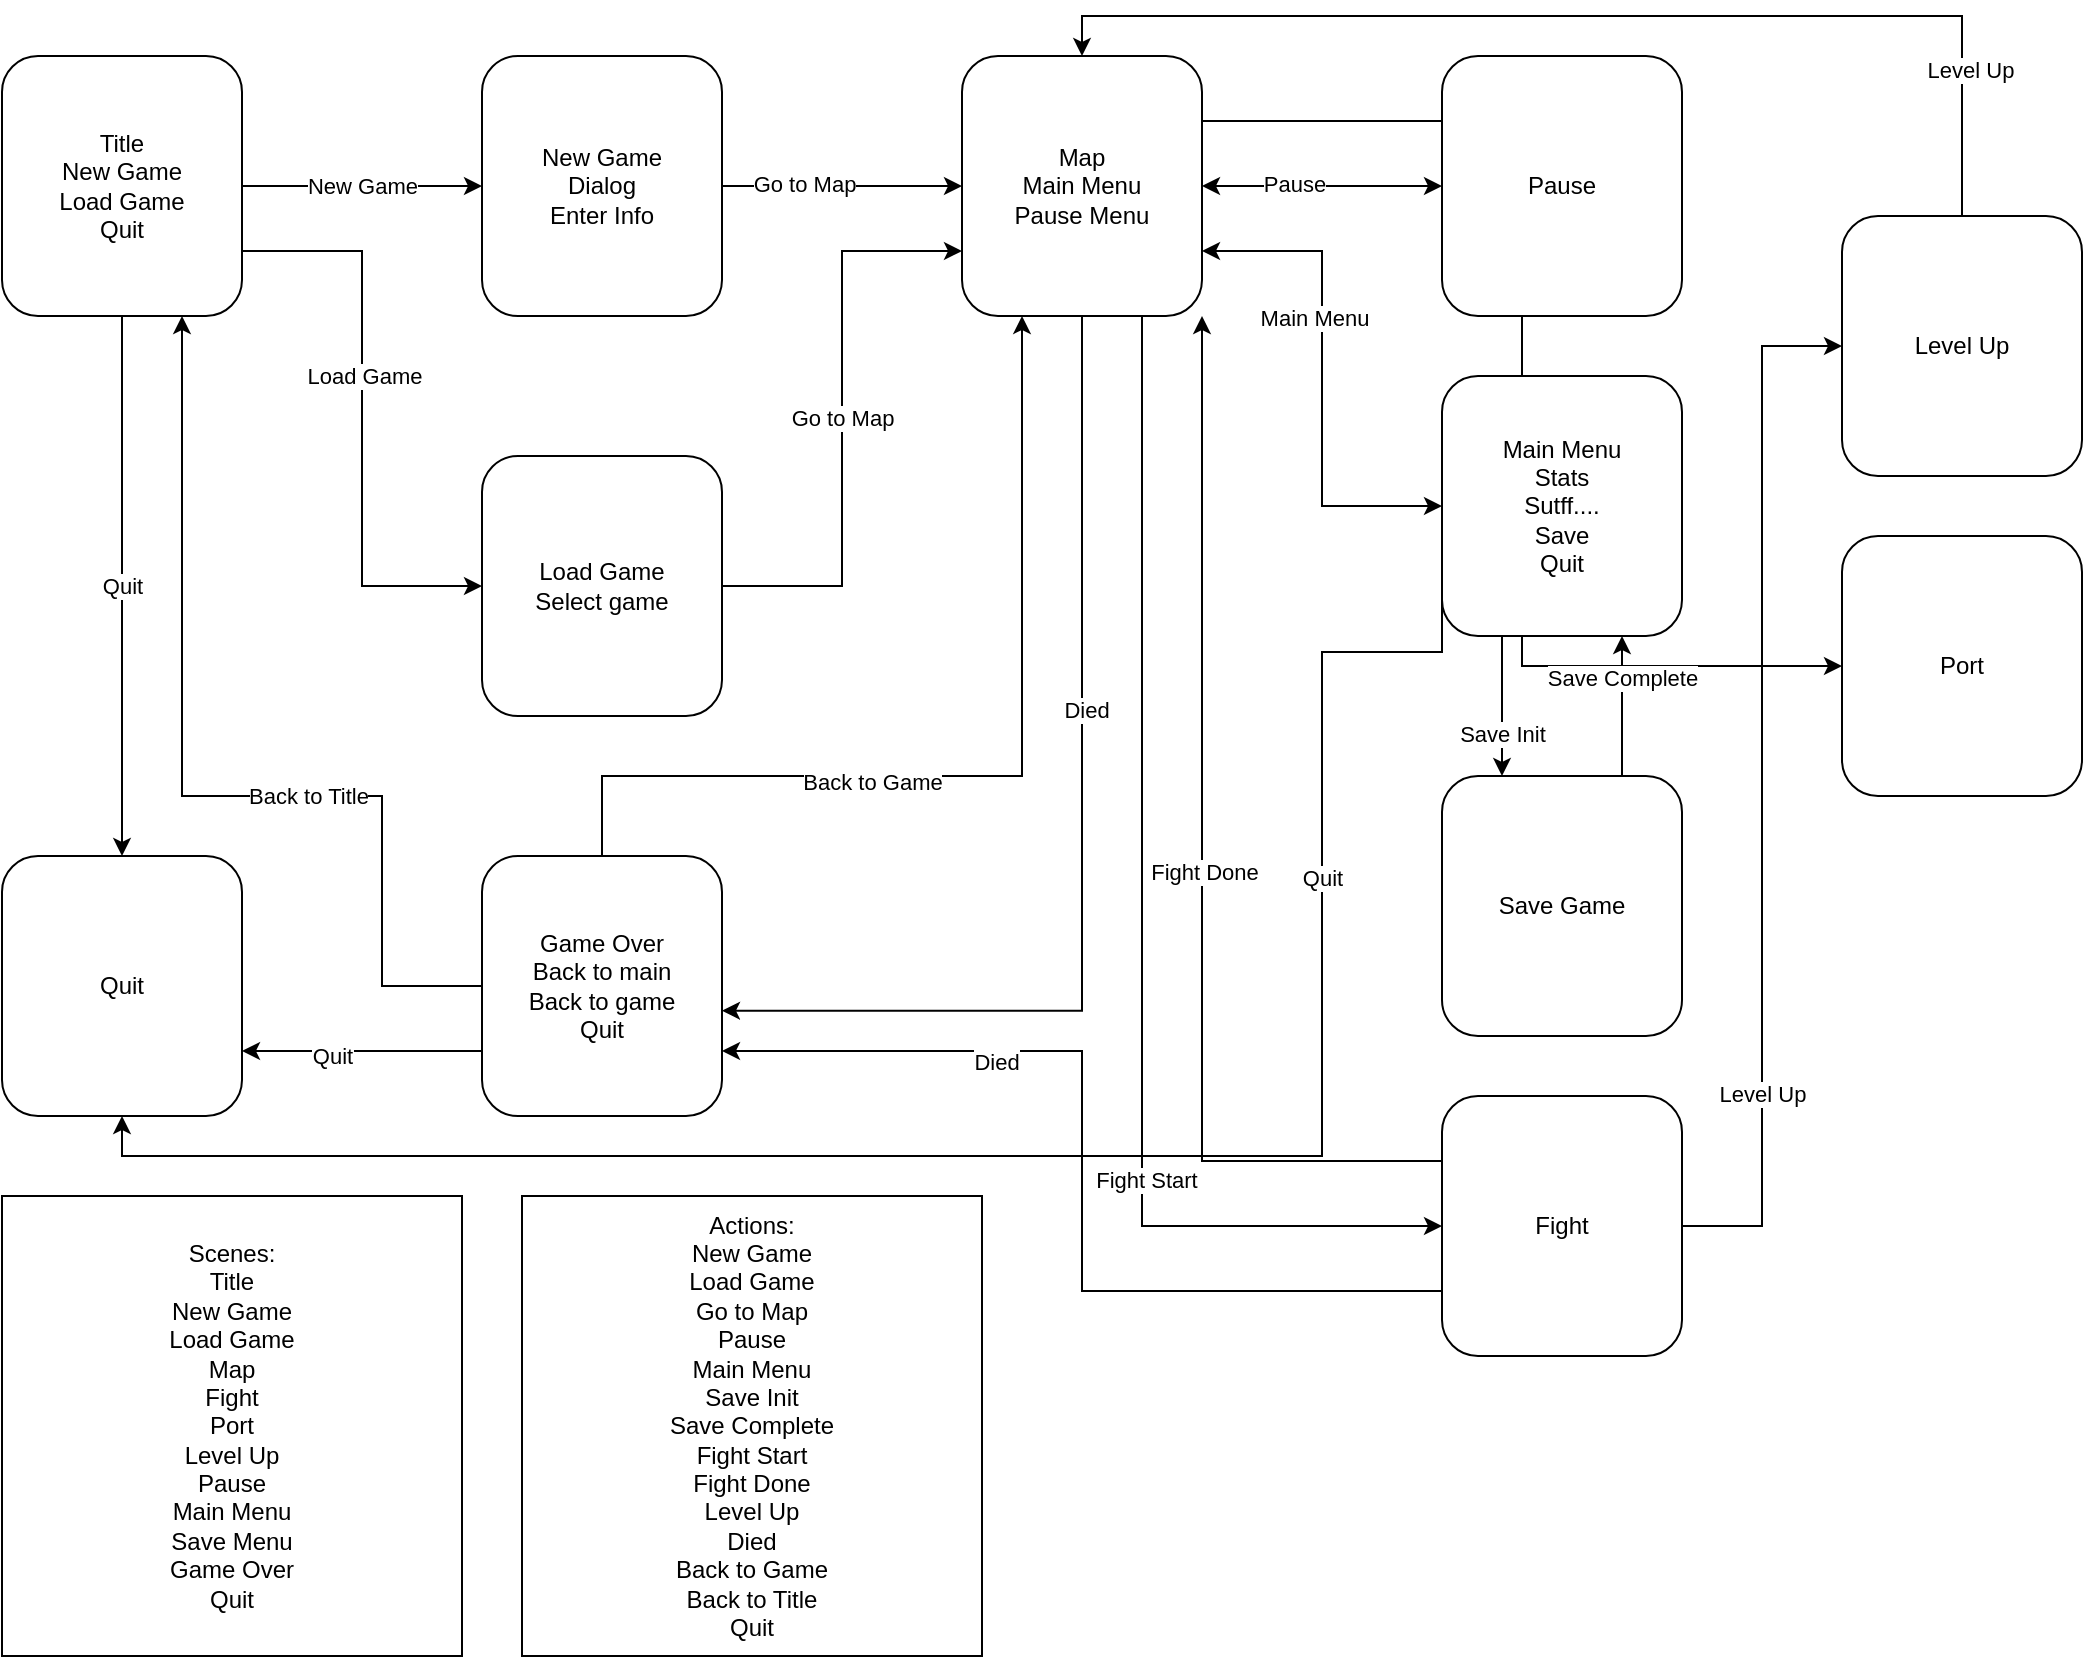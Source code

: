<mxfile version="20.8.23" type="device"><diagram name="Page-1" id="CqRG_J1EWZlOdR2dMBXm"><mxGraphModel dx="2049" dy="1040" grid="1" gridSize="10" guides="1" tooltips="1" connect="1" arrows="1" fold="1" page="1" pageScale="1" pageWidth="1100" pageHeight="850" math="0" shadow="0"><root><mxCell id="0"/><mxCell id="1" parent="0"/><mxCell id="HHpeS6tAM_LI7HPzgaq3-6" value="New Game" style="edgeStyle=orthogonalEdgeStyle;rounded=0;orthogonalLoop=1;jettySize=auto;html=1;exitX=1;exitY=0.5;exitDx=0;exitDy=0;entryX=0;entryY=0.5;entryDx=0;entryDy=0;" edge="1" parent="1" source="HHpeS6tAM_LI7HPzgaq3-2" target="HHpeS6tAM_LI7HPzgaq3-3"><mxGeometry relative="1" as="geometry"/></mxCell><mxCell id="HHpeS6tAM_LI7HPzgaq3-12" style="edgeStyle=orthogonalEdgeStyle;rounded=0;orthogonalLoop=1;jettySize=auto;html=1;exitX=1;exitY=0.75;exitDx=0;exitDy=0;entryX=0;entryY=0.5;entryDx=0;entryDy=0;" edge="1" parent="1" source="HHpeS6tAM_LI7HPzgaq3-2" target="HHpeS6tAM_LI7HPzgaq3-4"><mxGeometry relative="1" as="geometry"/></mxCell><mxCell id="HHpeS6tAM_LI7HPzgaq3-24" value="Load Game" style="edgeLabel;html=1;align=center;verticalAlign=middle;resizable=0;points=[];" vertex="1" connectable="0" parent="HHpeS6tAM_LI7HPzgaq3-12"><mxGeometry x="-0.149" y="1" relative="1" as="geometry"><mxPoint as="offset"/></mxGeometry></mxCell><mxCell id="HHpeS6tAM_LI7HPzgaq3-28" value="Quit" style="edgeStyle=orthogonalEdgeStyle;rounded=0;orthogonalLoop=1;jettySize=auto;html=1;exitX=0.5;exitY=1;exitDx=0;exitDy=0;startArrow=none;startFill=0;endArrow=classic;endFill=1;" edge="1" parent="1" source="HHpeS6tAM_LI7HPzgaq3-2" target="HHpeS6tAM_LI7HPzgaq3-27"><mxGeometry relative="1" as="geometry"/></mxCell><mxCell id="HHpeS6tAM_LI7HPzgaq3-2" value="Title&lt;br&gt;New Game&lt;br&gt;Load Game&lt;br&gt;Quit" style="rounded=1;whiteSpace=wrap;html=1;" vertex="1" parent="1"><mxGeometry x="40" y="40" width="120" height="130" as="geometry"/></mxCell><mxCell id="HHpeS6tAM_LI7HPzgaq3-10" style="edgeStyle=orthogonalEdgeStyle;rounded=0;orthogonalLoop=1;jettySize=auto;html=1;exitX=1;exitY=0.5;exitDx=0;exitDy=0;entryX=0;entryY=0.5;entryDx=0;entryDy=0;" edge="1" parent="1" source="HHpeS6tAM_LI7HPzgaq3-3" target="HHpeS6tAM_LI7HPzgaq3-5"><mxGeometry relative="1" as="geometry"/></mxCell><mxCell id="HHpeS6tAM_LI7HPzgaq3-25" value="Go to Map" style="edgeLabel;html=1;align=center;verticalAlign=middle;resizable=0;points=[];" vertex="1" connectable="0" parent="HHpeS6tAM_LI7HPzgaq3-10"><mxGeometry x="-0.313" y="1" relative="1" as="geometry"><mxPoint as="offset"/></mxGeometry></mxCell><mxCell id="HHpeS6tAM_LI7HPzgaq3-3" value="New Game&lt;br&gt;Dialog&lt;br&gt;Enter Info" style="rounded=1;whiteSpace=wrap;html=1;" vertex="1" parent="1"><mxGeometry x="280" y="40" width="120" height="130" as="geometry"/></mxCell><mxCell id="HHpeS6tAM_LI7HPzgaq3-11" value="Go to Map" style="edgeStyle=orthogonalEdgeStyle;rounded=0;orthogonalLoop=1;jettySize=auto;html=1;exitX=1;exitY=0.5;exitDx=0;exitDy=0;entryX=0;entryY=0.75;entryDx=0;entryDy=0;" edge="1" parent="1" source="HHpeS6tAM_LI7HPzgaq3-4" target="HHpeS6tAM_LI7HPzgaq3-5"><mxGeometry relative="1" as="geometry"/></mxCell><mxCell id="HHpeS6tAM_LI7HPzgaq3-4" value="Load Game&lt;br&gt;Select game" style="rounded=1;whiteSpace=wrap;html=1;" vertex="1" parent="1"><mxGeometry x="280" y="240" width="120" height="130" as="geometry"/></mxCell><mxCell id="HHpeS6tAM_LI7HPzgaq3-15" style="edgeStyle=orthogonalEdgeStyle;rounded=0;orthogonalLoop=1;jettySize=auto;html=1;exitX=1;exitY=0.5;exitDx=0;exitDy=0;entryX=0;entryY=0.5;entryDx=0;entryDy=0;startArrow=classic;startFill=1;" edge="1" parent="1" source="HHpeS6tAM_LI7HPzgaq3-5" target="HHpeS6tAM_LI7HPzgaq3-13"><mxGeometry relative="1" as="geometry"/></mxCell><mxCell id="HHpeS6tAM_LI7HPzgaq3-17" value="Pause" style="edgeLabel;html=1;align=center;verticalAlign=middle;resizable=0;points=[];" vertex="1" connectable="0" parent="HHpeS6tAM_LI7HPzgaq3-15"><mxGeometry x="-0.234" y="1" relative="1" as="geometry"><mxPoint as="offset"/></mxGeometry></mxCell><mxCell id="HHpeS6tAM_LI7HPzgaq3-16" style="edgeStyle=orthogonalEdgeStyle;rounded=0;orthogonalLoop=1;jettySize=auto;html=1;exitX=1;exitY=0.75;exitDx=0;exitDy=0;entryX=0;entryY=0.5;entryDx=0;entryDy=0;startArrow=classic;startFill=1;" edge="1" parent="1" source="HHpeS6tAM_LI7HPzgaq3-5" target="HHpeS6tAM_LI7HPzgaq3-14"><mxGeometry relative="1" as="geometry"/></mxCell><mxCell id="HHpeS6tAM_LI7HPzgaq3-18" value="Main Menu" style="edgeLabel;html=1;align=center;verticalAlign=middle;resizable=0;points=[];" vertex="1" connectable="0" parent="HHpeS6tAM_LI7HPzgaq3-16"><mxGeometry x="-0.247" y="-4" relative="1" as="geometry"><mxPoint as="offset"/></mxGeometry></mxCell><mxCell id="HHpeS6tAM_LI7HPzgaq3-29" style="edgeStyle=orthogonalEdgeStyle;rounded=0;orthogonalLoop=1;jettySize=auto;html=1;exitX=0.5;exitY=1;exitDx=0;exitDy=0;entryX=1;entryY=0.595;entryDx=0;entryDy=0;entryPerimeter=0;startArrow=none;startFill=0;endArrow=classic;endFill=1;" edge="1" parent="1" source="HHpeS6tAM_LI7HPzgaq3-5" target="HHpeS6tAM_LI7HPzgaq3-26"><mxGeometry relative="1" as="geometry"/></mxCell><mxCell id="HHpeS6tAM_LI7HPzgaq3-30" value="Died" style="edgeLabel;html=1;align=center;verticalAlign=middle;resizable=0;points=[];" vertex="1" connectable="0" parent="HHpeS6tAM_LI7HPzgaq3-29"><mxGeometry x="-0.254" y="2" relative="1" as="geometry"><mxPoint as="offset"/></mxGeometry></mxCell><mxCell id="HHpeS6tAM_LI7HPzgaq3-45" style="edgeStyle=orthogonalEdgeStyle;rounded=0;orthogonalLoop=1;jettySize=auto;html=1;exitX=0.75;exitY=1;exitDx=0;exitDy=0;entryX=0;entryY=0.5;entryDx=0;entryDy=0;startArrow=none;startFill=0;endArrow=classic;endFill=1;" edge="1" parent="1" source="HHpeS6tAM_LI7HPzgaq3-5" target="HHpeS6tAM_LI7HPzgaq3-44"><mxGeometry relative="1" as="geometry"/></mxCell><mxCell id="HHpeS6tAM_LI7HPzgaq3-48" value="Fight Start" style="edgeLabel;html=1;align=center;verticalAlign=middle;resizable=0;points=[];" vertex="1" connectable="0" parent="HHpeS6tAM_LI7HPzgaq3-45"><mxGeometry x="0.426" y="2" relative="1" as="geometry"><mxPoint as="offset"/></mxGeometry></mxCell><mxCell id="HHpeS6tAM_LI7HPzgaq3-53" style="edgeStyle=orthogonalEdgeStyle;rounded=0;orthogonalLoop=1;jettySize=auto;html=1;exitX=1;exitY=0.25;exitDx=0;exitDy=0;entryX=0;entryY=0.5;entryDx=0;entryDy=0;startArrow=none;startFill=0;endArrow=classic;endFill=1;" edge="1" parent="1" source="HHpeS6tAM_LI7HPzgaq3-5" target="HHpeS6tAM_LI7HPzgaq3-52"><mxGeometry relative="1" as="geometry"/></mxCell><mxCell id="HHpeS6tAM_LI7HPzgaq3-5" value="Map&lt;br&gt;Main Menu&lt;br&gt;Pause Menu" style="rounded=1;whiteSpace=wrap;html=1;" vertex="1" parent="1"><mxGeometry x="520" y="40" width="120" height="130" as="geometry"/></mxCell><mxCell id="HHpeS6tAM_LI7HPzgaq3-13" value="Pause" style="rounded=1;whiteSpace=wrap;html=1;" vertex="1" parent="1"><mxGeometry x="760" y="40" width="120" height="130" as="geometry"/></mxCell><mxCell id="HHpeS6tAM_LI7HPzgaq3-22" value="Save Init" style="edgeStyle=orthogonalEdgeStyle;rounded=0;orthogonalLoop=1;jettySize=auto;html=1;exitX=0.25;exitY=1;exitDx=0;exitDy=0;entryX=0.25;entryY=0;entryDx=0;entryDy=0;startArrow=none;startFill=0;endArrow=classic;endFill=1;" edge="1" parent="1" source="HHpeS6tAM_LI7HPzgaq3-14" target="HHpeS6tAM_LI7HPzgaq3-21"><mxGeometry x="0.429" relative="1" as="geometry"><mxPoint y="-1" as="offset"/></mxGeometry></mxCell><mxCell id="HHpeS6tAM_LI7HPzgaq3-39" style="edgeStyle=orthogonalEdgeStyle;rounded=0;orthogonalLoop=1;jettySize=auto;html=1;exitX=0;exitY=0.75;exitDx=0;exitDy=0;entryX=0.5;entryY=1;entryDx=0;entryDy=0;startArrow=none;startFill=0;endArrow=classic;endFill=1;" edge="1" parent="1" source="HHpeS6tAM_LI7HPzgaq3-14" target="HHpeS6tAM_LI7HPzgaq3-27"><mxGeometry relative="1" as="geometry"><Array as="points"><mxPoint x="700" y="338"/><mxPoint x="700" y="590"/><mxPoint x="100" y="590"/></Array></mxGeometry></mxCell><mxCell id="HHpeS6tAM_LI7HPzgaq3-40" value="Quit" style="edgeLabel;html=1;align=center;verticalAlign=middle;resizable=0;points=[];" vertex="1" connectable="0" parent="HHpeS6tAM_LI7HPzgaq3-39"><mxGeometry x="-0.562" relative="1" as="geometry"><mxPoint as="offset"/></mxGeometry></mxCell><mxCell id="HHpeS6tAM_LI7HPzgaq3-14" value="Main Menu&lt;br&gt;Stats&lt;br&gt;Sutff....&lt;br&gt;Save&lt;br&gt;Quit" style="rounded=1;whiteSpace=wrap;html=1;" vertex="1" parent="1"><mxGeometry x="760" y="200" width="120" height="130" as="geometry"/></mxCell><mxCell id="HHpeS6tAM_LI7HPzgaq3-23" value="Save Complete" style="edgeStyle=orthogonalEdgeStyle;rounded=0;orthogonalLoop=1;jettySize=auto;html=1;exitX=0.75;exitY=0;exitDx=0;exitDy=0;entryX=0.75;entryY=1;entryDx=0;entryDy=0;startArrow=none;startFill=0;endArrow=classic;endFill=1;" edge="1" parent="1" source="HHpeS6tAM_LI7HPzgaq3-21" target="HHpeS6tAM_LI7HPzgaq3-14"><mxGeometry x="0.429" relative="1" as="geometry"><mxPoint y="1" as="offset"/></mxGeometry></mxCell><mxCell id="HHpeS6tAM_LI7HPzgaq3-21" value="Save Game" style="rounded=1;whiteSpace=wrap;html=1;" vertex="1" parent="1"><mxGeometry x="760" y="400" width="120" height="130" as="geometry"/></mxCell><mxCell id="HHpeS6tAM_LI7HPzgaq3-32" style="edgeStyle=orthogonalEdgeStyle;rounded=0;orthogonalLoop=1;jettySize=auto;html=1;exitX=0;exitY=0.75;exitDx=0;exitDy=0;entryX=1;entryY=0.75;entryDx=0;entryDy=0;startArrow=none;startFill=0;endArrow=classic;endFill=1;" edge="1" parent="1" source="HHpeS6tAM_LI7HPzgaq3-26" target="HHpeS6tAM_LI7HPzgaq3-27"><mxGeometry relative="1" as="geometry"/></mxCell><mxCell id="HHpeS6tAM_LI7HPzgaq3-33" value="Quit" style="edgeLabel;html=1;align=center;verticalAlign=middle;resizable=0;points=[];" vertex="1" connectable="0" parent="HHpeS6tAM_LI7HPzgaq3-32"><mxGeometry x="0.254" y="2" relative="1" as="geometry"><mxPoint as="offset"/></mxGeometry></mxCell><mxCell id="HHpeS6tAM_LI7HPzgaq3-34" style="edgeStyle=orthogonalEdgeStyle;rounded=0;orthogonalLoop=1;jettySize=auto;html=1;exitX=0;exitY=0.5;exitDx=0;exitDy=0;entryX=0.75;entryY=1;entryDx=0;entryDy=0;startArrow=none;startFill=0;endArrow=classic;endFill=1;" edge="1" parent="1" source="HHpeS6tAM_LI7HPzgaq3-26" target="HHpeS6tAM_LI7HPzgaq3-2"><mxGeometry relative="1" as="geometry"><Array as="points"><mxPoint x="230" y="505"/><mxPoint x="230" y="410"/><mxPoint x="130" y="410"/></Array></mxGeometry></mxCell><mxCell id="HHpeS6tAM_LI7HPzgaq3-35" value="Back to Title" style="edgeLabel;html=1;align=center;verticalAlign=middle;resizable=0;points=[];" vertex="1" connectable="0" parent="HHpeS6tAM_LI7HPzgaq3-34"><mxGeometry x="-0.249" relative="1" as="geometry"><mxPoint as="offset"/></mxGeometry></mxCell><mxCell id="HHpeS6tAM_LI7HPzgaq3-37" style="edgeStyle=orthogonalEdgeStyle;rounded=0;orthogonalLoop=1;jettySize=auto;html=1;exitX=0.5;exitY=0;exitDx=0;exitDy=0;entryX=0.25;entryY=1;entryDx=0;entryDy=0;startArrow=none;startFill=0;endArrow=classic;endFill=1;" edge="1" parent="1" source="HHpeS6tAM_LI7HPzgaq3-26" target="HHpeS6tAM_LI7HPzgaq3-5"><mxGeometry relative="1" as="geometry"><Array as="points"><mxPoint x="340" y="400"/><mxPoint x="550" y="400"/></Array></mxGeometry></mxCell><mxCell id="HHpeS6tAM_LI7HPzgaq3-38" value="Back to Game" style="edgeLabel;html=1;align=center;verticalAlign=middle;resizable=0;points=[];" vertex="1" connectable="0" parent="HHpeS6tAM_LI7HPzgaq3-37"><mxGeometry x="-0.27" y="-3" relative="1" as="geometry"><mxPoint as="offset"/></mxGeometry></mxCell><mxCell id="HHpeS6tAM_LI7HPzgaq3-26" value="Game Over&lt;br&gt;Back to main&lt;br&gt;Back to game&lt;br&gt;Quit" style="rounded=1;whiteSpace=wrap;html=1;" vertex="1" parent="1"><mxGeometry x="280" y="440" width="120" height="130" as="geometry"/></mxCell><mxCell id="HHpeS6tAM_LI7HPzgaq3-27" value="Quit" style="rounded=1;whiteSpace=wrap;html=1;" vertex="1" parent="1"><mxGeometry x="40" y="440" width="120" height="130" as="geometry"/></mxCell><mxCell id="HHpeS6tAM_LI7HPzgaq3-41" value="Scenes:&lt;br&gt;Title&lt;br&gt;New Game&lt;br&gt;Load Game&lt;br&gt;Map&lt;br&gt;Fight&lt;br&gt;Port&lt;br&gt;Level Up&lt;br&gt;Pause&lt;br&gt;Main Menu&lt;br&gt;Save Menu&lt;br&gt;Game Over&lt;br&gt;Quit" style="whiteSpace=wrap;html=1;aspect=fixed;" vertex="1" parent="1"><mxGeometry x="40" y="610" width="230" height="230" as="geometry"/></mxCell><mxCell id="HHpeS6tAM_LI7HPzgaq3-42" value="Actions:&lt;br&gt;New Game&lt;br&gt;Load Game&lt;br&gt;Go to Map&lt;br&gt;Pause&lt;br&gt;Main Menu&lt;br&gt;Save Init&lt;br&gt;Save Complete&lt;br&gt;Fight Start&lt;br&gt;Fight Done&lt;br&gt;Level Up&lt;br&gt;Died&lt;br&gt;Back to Game&lt;br&gt;Back to Title&lt;br&gt;Quit" style="whiteSpace=wrap;html=1;aspect=fixed;" vertex="1" parent="1"><mxGeometry x="300" y="610" width="230" height="230" as="geometry"/></mxCell><mxCell id="HHpeS6tAM_LI7HPzgaq3-46" style="edgeStyle=orthogonalEdgeStyle;rounded=0;orthogonalLoop=1;jettySize=auto;html=1;exitX=0;exitY=0.25;exitDx=0;exitDy=0;entryX=1;entryY=1;entryDx=0;entryDy=0;startArrow=none;startFill=0;endArrow=classic;endFill=1;" edge="1" parent="1" source="HHpeS6tAM_LI7HPzgaq3-44" target="HHpeS6tAM_LI7HPzgaq3-5"><mxGeometry relative="1" as="geometry"/></mxCell><mxCell id="HHpeS6tAM_LI7HPzgaq3-47" value="Fight Done" style="edgeLabel;html=1;align=center;verticalAlign=middle;resizable=0;points=[];" vertex="1" connectable="0" parent="HHpeS6tAM_LI7HPzgaq3-46"><mxGeometry x="-0.025" y="-1" relative="1" as="geometry"><mxPoint as="offset"/></mxGeometry></mxCell><mxCell id="HHpeS6tAM_LI7HPzgaq3-49" style="edgeStyle=orthogonalEdgeStyle;rounded=0;orthogonalLoop=1;jettySize=auto;html=1;exitX=0;exitY=0.75;exitDx=0;exitDy=0;entryX=1;entryY=0.75;entryDx=0;entryDy=0;startArrow=none;startFill=0;endArrow=classic;endFill=1;" edge="1" parent="1" source="HHpeS6tAM_LI7HPzgaq3-44" target="HHpeS6tAM_LI7HPzgaq3-26"><mxGeometry relative="1" as="geometry"/></mxCell><mxCell id="HHpeS6tAM_LI7HPzgaq3-50" value="Died" style="edgeLabel;html=1;align=center;verticalAlign=middle;resizable=0;points=[];" vertex="1" connectable="0" parent="HHpeS6tAM_LI7HPzgaq3-49"><mxGeometry x="0.43" y="5" relative="1" as="geometry"><mxPoint as="offset"/></mxGeometry></mxCell><mxCell id="HHpeS6tAM_LI7HPzgaq3-54" style="edgeStyle=orthogonalEdgeStyle;rounded=0;orthogonalLoop=1;jettySize=auto;html=1;exitX=1;exitY=0.5;exitDx=0;exitDy=0;entryX=0;entryY=0.5;entryDx=0;entryDy=0;startArrow=none;startFill=0;endArrow=classic;endFill=1;" edge="1" parent="1" source="HHpeS6tAM_LI7HPzgaq3-44" target="HHpeS6tAM_LI7HPzgaq3-51"><mxGeometry relative="1" as="geometry"/></mxCell><mxCell id="HHpeS6tAM_LI7HPzgaq3-57" value="Level Up" style="edgeLabel;html=1;align=center;verticalAlign=middle;resizable=0;points=[];" vertex="1" connectable="0" parent="HHpeS6tAM_LI7HPzgaq3-54"><mxGeometry x="-0.596" relative="1" as="geometry"><mxPoint y="-1" as="offset"/></mxGeometry></mxCell><mxCell id="HHpeS6tAM_LI7HPzgaq3-44" value="Fight" style="rounded=1;whiteSpace=wrap;html=1;" vertex="1" parent="1"><mxGeometry x="760" y="560" width="120" height="130" as="geometry"/></mxCell><mxCell id="HHpeS6tAM_LI7HPzgaq3-56" style="edgeStyle=orthogonalEdgeStyle;rounded=0;orthogonalLoop=1;jettySize=auto;html=1;exitX=0.5;exitY=0;exitDx=0;exitDy=0;entryX=0.5;entryY=0;entryDx=0;entryDy=0;startArrow=none;startFill=0;endArrow=classic;endFill=1;" edge="1" parent="1" source="HHpeS6tAM_LI7HPzgaq3-51" target="HHpeS6tAM_LI7HPzgaq3-5"><mxGeometry relative="1" as="geometry"/></mxCell><mxCell id="HHpeS6tAM_LI7HPzgaq3-58" value="Level Up" style="edgeLabel;html=1;align=center;verticalAlign=middle;resizable=0;points=[];" vertex="1" connectable="0" parent="HHpeS6tAM_LI7HPzgaq3-56"><mxGeometry x="-0.74" y="-4" relative="1" as="geometry"><mxPoint as="offset"/></mxGeometry></mxCell><mxCell id="HHpeS6tAM_LI7HPzgaq3-51" value="Level Up" style="rounded=1;whiteSpace=wrap;html=1;" vertex="1" parent="1"><mxGeometry x="960" y="120" width="120" height="130" as="geometry"/></mxCell><mxCell id="HHpeS6tAM_LI7HPzgaq3-52" value="Port" style="rounded=1;whiteSpace=wrap;html=1;" vertex="1" parent="1"><mxGeometry x="960" y="280" width="120" height="130" as="geometry"/></mxCell></root></mxGraphModel></diagram></mxfile>